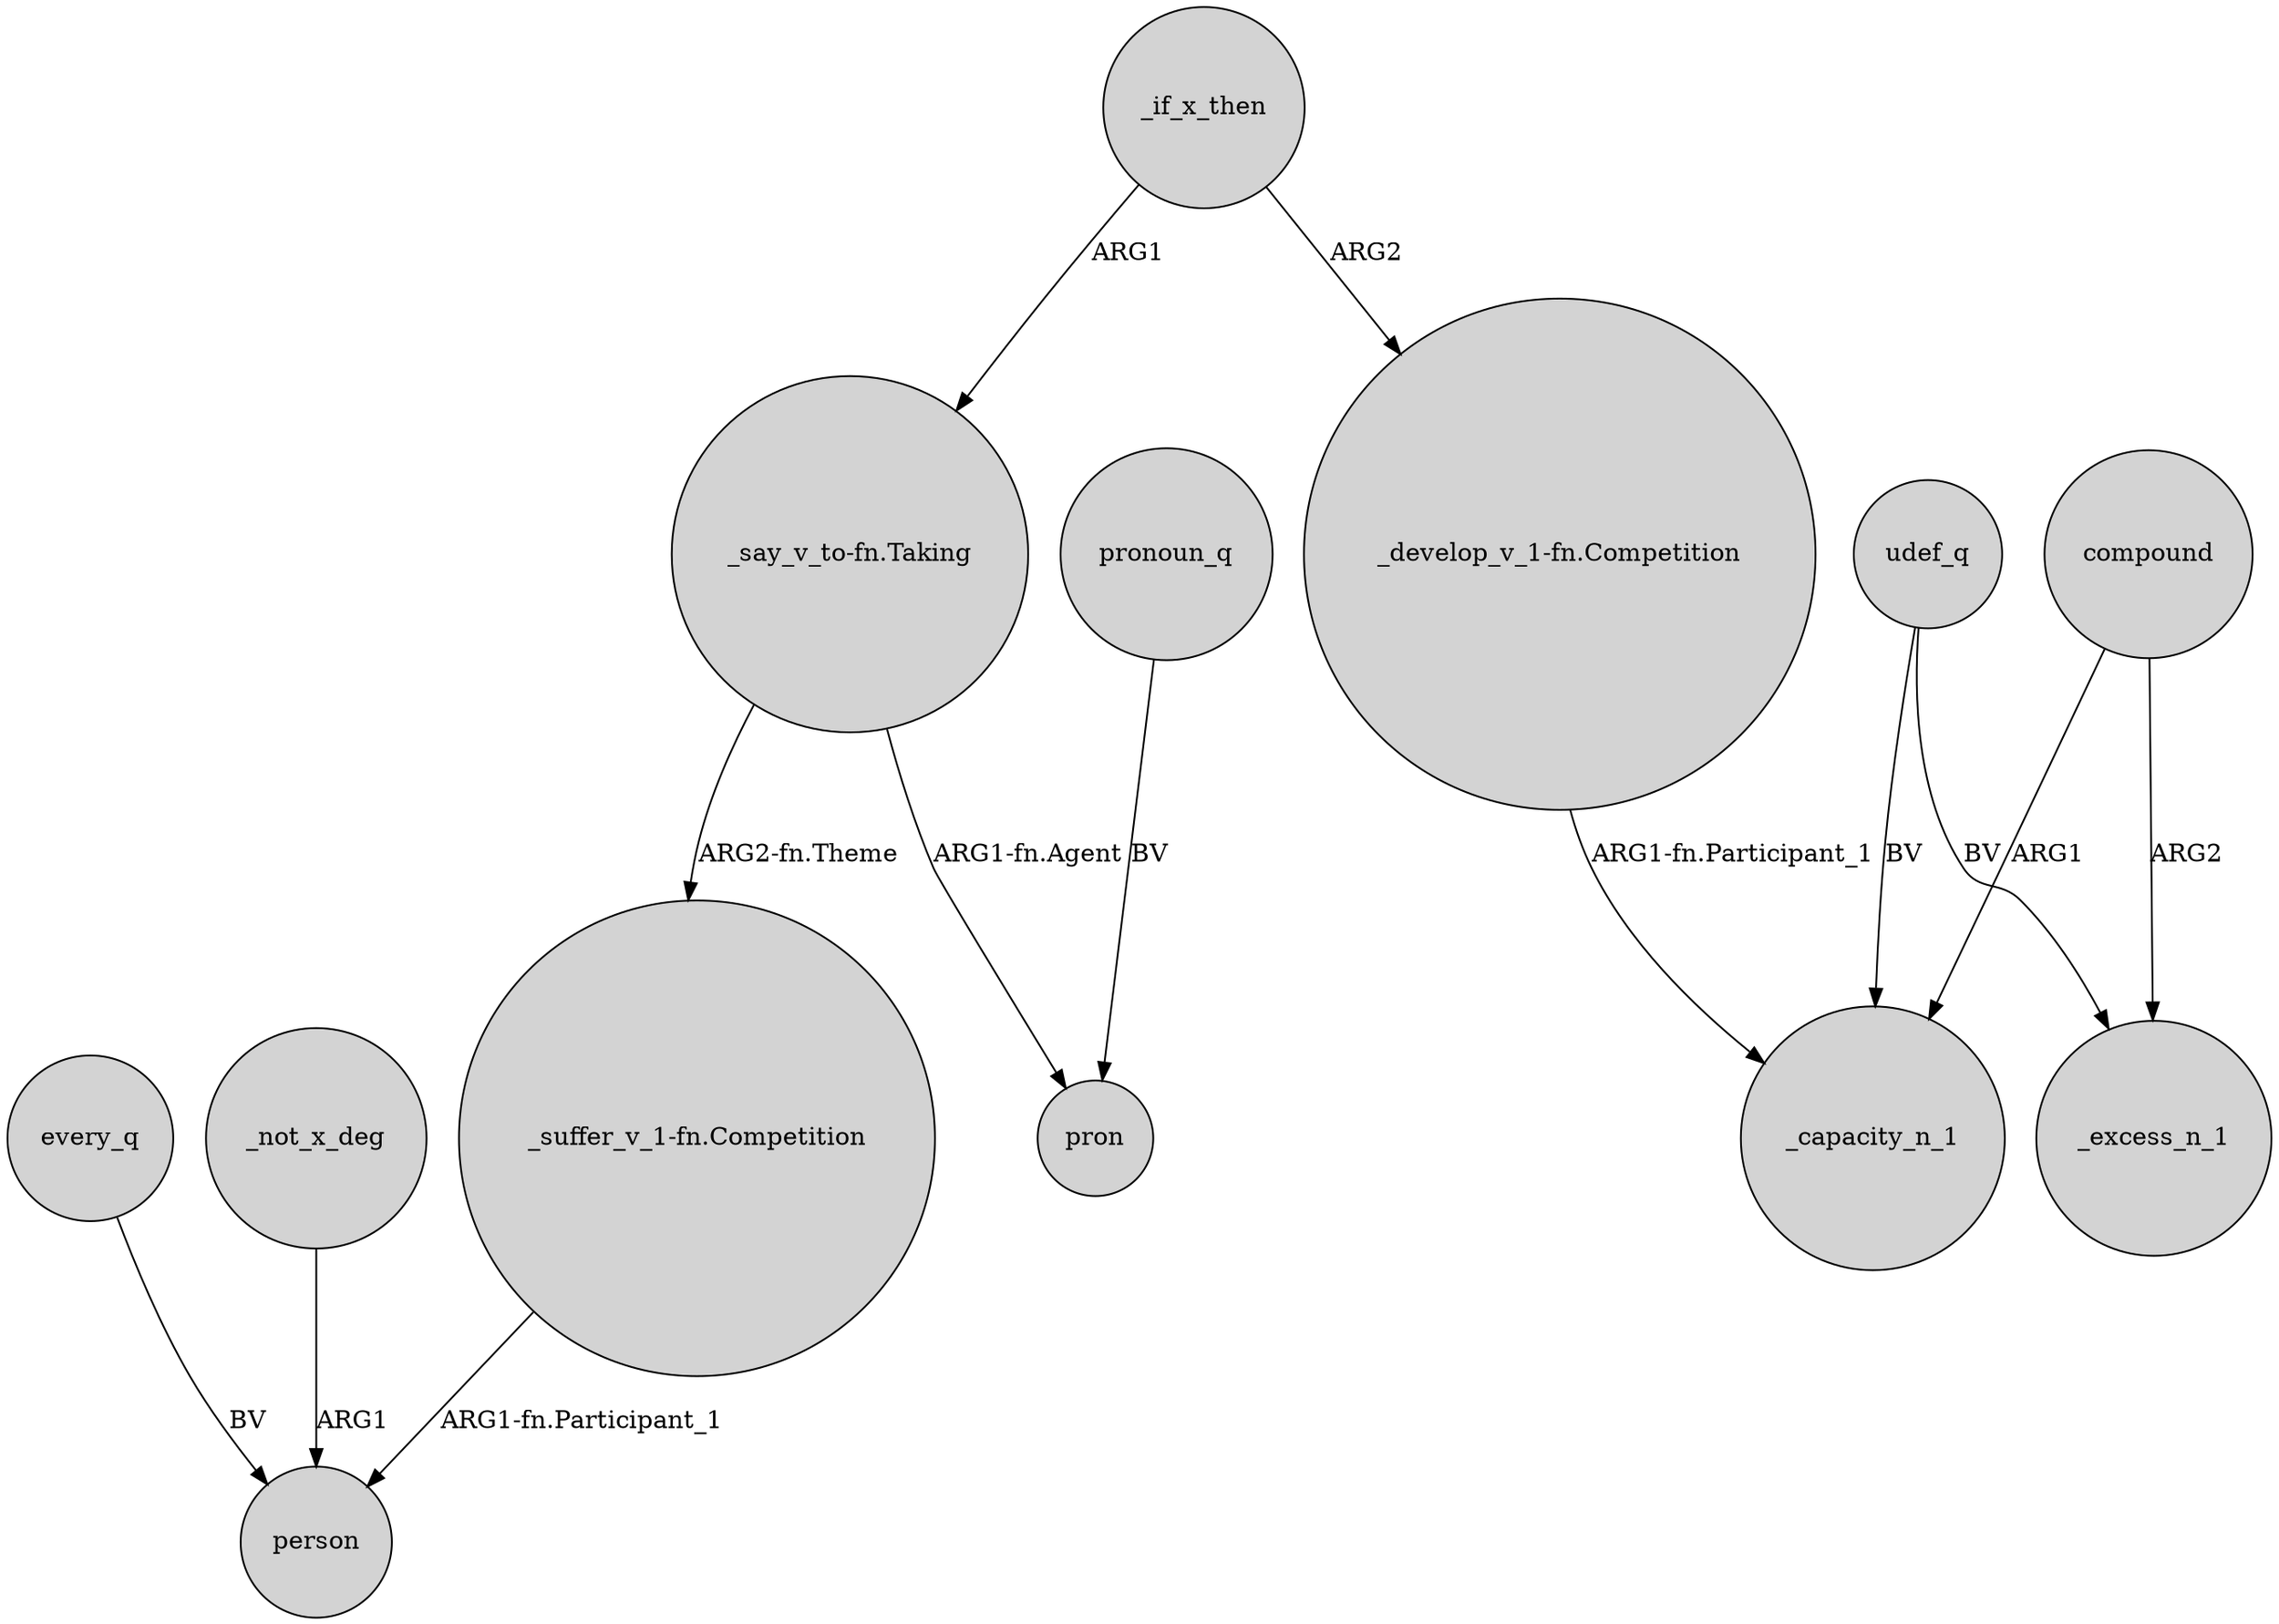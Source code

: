 digraph {
	node [shape=circle style=filled]
	every_q -> person [label=BV]
	compound -> _excess_n_1 [label=ARG2]
	compound -> _capacity_n_1 [label=ARG1]
	_not_x_deg -> person [label=ARG1]
	"_develop_v_1-fn.Competition" -> _capacity_n_1 [label="ARG1-fn.Participant_1"]
	"_suffer_v_1-fn.Competition" -> person [label="ARG1-fn.Participant_1"]
	"_say_v_to-fn.Taking" -> pron [label="ARG1-fn.Agent"]
	pronoun_q -> pron [label=BV]
	_if_x_then -> "_develop_v_1-fn.Competition" [label=ARG2]
	udef_q -> _excess_n_1 [label=BV]
	"_say_v_to-fn.Taking" -> "_suffer_v_1-fn.Competition" [label="ARG2-fn.Theme"]
	_if_x_then -> "_say_v_to-fn.Taking" [label=ARG1]
	udef_q -> _capacity_n_1 [label=BV]
}
